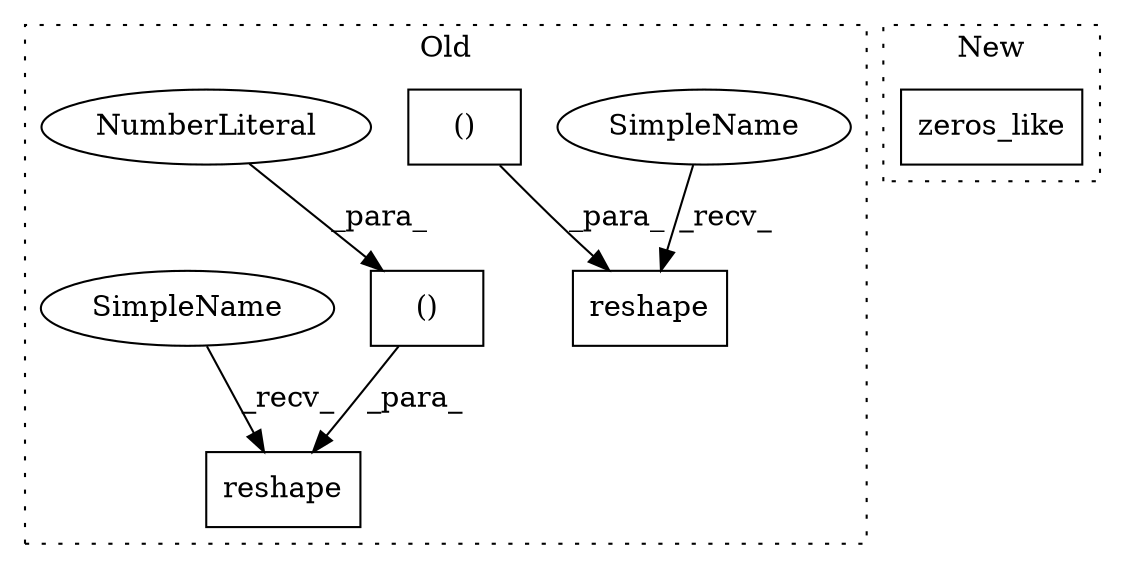digraph G {
subgraph cluster0 {
1 [label="reshape" a="32" s="14416,14503" l="8,2" shape="box"];
3 [label="()" a="106" s="14487" l="16" shape="box"];
4 [label="reshape" a="32" s="15128,15215" l="8,2" shape="box"];
5 [label="()" a="106" s="15145" l="44" shape="box"];
6 [label="NumberLiteral" a="34" s="15159" l="1" shape="ellipse"];
7 [label="SimpleName" a="42" s="14408" l="7" shape="ellipse"];
8 [label="SimpleName" a="42" s="15120" l="7" shape="ellipse"];
label = "Old";
style="dotted";
}
subgraph cluster1 {
2 [label="zeros_like" a="32" s="14970,14982" l="11,1" shape="box"];
label = "New";
style="dotted";
}
3 -> 1 [label="_para_"];
5 -> 4 [label="_para_"];
6 -> 5 [label="_para_"];
7 -> 1 [label="_recv_"];
8 -> 4 [label="_recv_"];
}